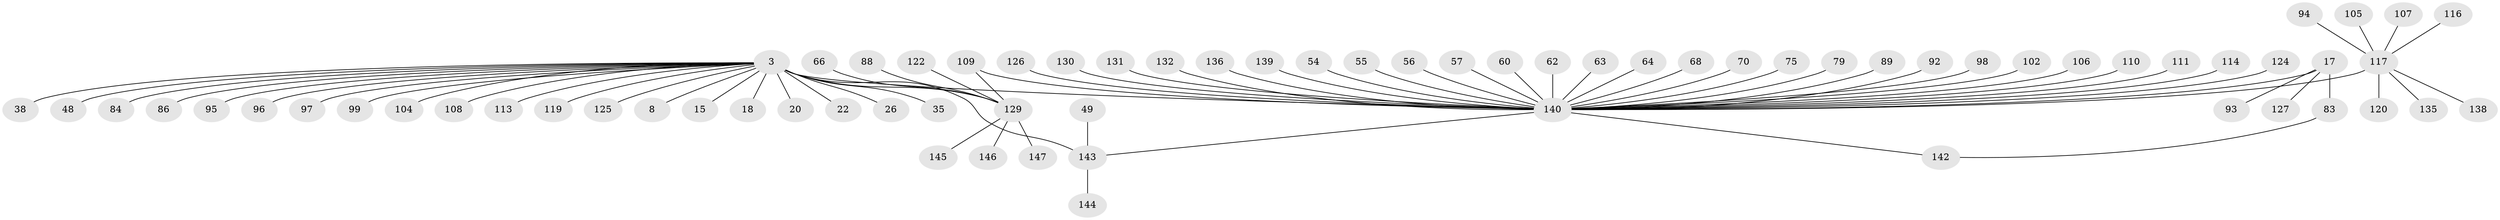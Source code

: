 // original degree distribution, {6: 0.02040816326530612, 9: 0.006802721088435374, 29: 0.006802721088435374, 12: 0.006802721088435374, 15: 0.006802721088435374, 5: 0.02040816326530612, 2: 0.1564625850340136, 1: 0.5986394557823129, 4: 0.034013605442176874, 7: 0.02040816326530612, 3: 0.11564625850340136, 8: 0.006802721088435374}
// Generated by graph-tools (version 1.1) at 2025/47/03/09/25 04:47:09]
// undirected, 73 vertices, 75 edges
graph export_dot {
graph [start="1"]
  node [color=gray90,style=filled];
  3 [super="+2"];
  8;
  15;
  17;
  18;
  20;
  22;
  26;
  35;
  38;
  48;
  49;
  54;
  55;
  56;
  57;
  60;
  62;
  63;
  64;
  66;
  68;
  70;
  75;
  79;
  83 [super="+76"];
  84 [super="+7"];
  86;
  88 [super="+69"];
  89;
  92;
  93;
  94;
  95 [super="+24"];
  96;
  97 [super="+11"];
  98;
  99;
  102;
  104 [super="+37"];
  105;
  106;
  107;
  108;
  109 [super="+50+41+85"];
  110 [super="+77"];
  111;
  113;
  114;
  116;
  117 [super="+46+58+91+67+81+87"];
  119;
  120;
  122;
  124;
  125 [super="+121"];
  126;
  127 [super="+123"];
  129 [super="+74+118+101+90+71+128"];
  130;
  131;
  132;
  135;
  136;
  138;
  139 [super="+133"];
  140 [super="+14+59+29+47+115+134+103+42+43+45"];
  142 [super="+100"];
  143 [super="+141+82"];
  144;
  145;
  146;
  147;
  3 -- 15;
  3 -- 18;
  3 -- 20;
  3 -- 22;
  3 -- 35;
  3 -- 38;
  3 -- 48;
  3 -- 86;
  3 -- 99;
  3 -- 108;
  3 -- 113;
  3 -- 119;
  3 -- 96;
  3 -- 8;
  3 -- 26;
  3 -- 140 [weight=6];
  3 -- 84;
  3 -- 143 [weight=3];
  3 -- 97;
  3 -- 95;
  3 -- 104;
  3 -- 129 [weight=7];
  3 -- 125;
  17 -- 83 [weight=2];
  17 -- 93;
  17 -- 140;
  17 -- 127;
  49 -- 143;
  54 -- 140;
  55 -- 140;
  56 -- 140;
  57 -- 140;
  60 -- 140;
  62 -- 140;
  63 -- 140;
  64 -- 140;
  66 -- 129;
  68 -- 140;
  70 -- 140;
  75 -- 140;
  79 -- 140;
  83 -- 142;
  88 -- 129;
  89 -- 140;
  92 -- 140;
  94 -- 117;
  98 -- 140;
  102 -- 140;
  105 -- 117;
  106 -- 140;
  107 -- 117;
  109 -- 140;
  109 -- 129;
  110 -- 140;
  111 -- 140;
  114 -- 140;
  116 -- 117;
  117 -- 138;
  117 -- 140 [weight=3];
  117 -- 135;
  117 -- 120;
  122 -- 129;
  124 -- 140;
  126 -- 140;
  129 -- 147;
  129 -- 146;
  129 -- 145;
  130 -- 140;
  131 -- 140;
  132 -- 140;
  136 -- 140;
  139 -- 140;
  140 -- 143 [weight=2];
  140 -- 142;
  143 -- 144;
}
